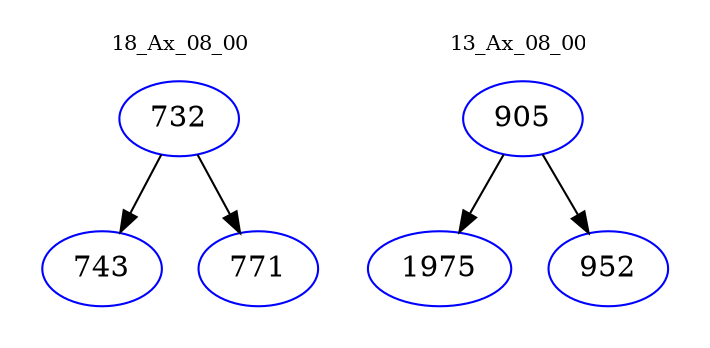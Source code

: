 digraph{
subgraph cluster_0 {
color = white
label = "18_Ax_08_00";
fontsize=10;
T0_732 [label="732", color="blue"]
T0_732 -> T0_743 [color="black"]
T0_743 [label="743", color="blue"]
T0_732 -> T0_771 [color="black"]
T0_771 [label="771", color="blue"]
}
subgraph cluster_1 {
color = white
label = "13_Ax_08_00";
fontsize=10;
T1_905 [label="905", color="blue"]
T1_905 -> T1_1975 [color="black"]
T1_1975 [label="1975", color="blue"]
T1_905 -> T1_952 [color="black"]
T1_952 [label="952", color="blue"]
}
}

